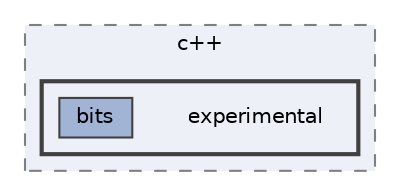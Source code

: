 digraph "C:/Users/HP/Documents/GitHub/Minero-Game/lib/include/c++/experimental"
{
 // LATEX_PDF_SIZE
  bgcolor="transparent";
  edge [fontname=Helvetica,fontsize=10,labelfontname=Helvetica,labelfontsize=10];
  node [fontname=Helvetica,fontsize=10,shape=box,height=0.2,width=0.4];
  compound=true
  subgraph clusterdir_95001289751ef68ad49e7b57d86ac6d8 {
    graph [ bgcolor="#edf0f7", pencolor="grey50", label="c++", fontname=Helvetica,fontsize=10 style="filled,dashed", URL="dir_95001289751ef68ad49e7b57d86ac6d8.html",tooltip=""]
  subgraph clusterdir_028a21632df64afe00306aa7f43bc819 {
    graph [ bgcolor="#edf0f7", pencolor="grey25", label="", fontname=Helvetica,fontsize=10 style="filled,bold", URL="dir_028a21632df64afe00306aa7f43bc819.html",tooltip=""]
    dir_028a21632df64afe00306aa7f43bc819 [shape=plaintext, label="experimental"];
  dir_a5f12b5751ffdb2f9eccf54b9a3b7488 [label="bits", fillcolor="#a2b4d6", color="grey25", style="filled", URL="dir_a5f12b5751ffdb2f9eccf54b9a3b7488.html",tooltip=""];
  }
  }
}
